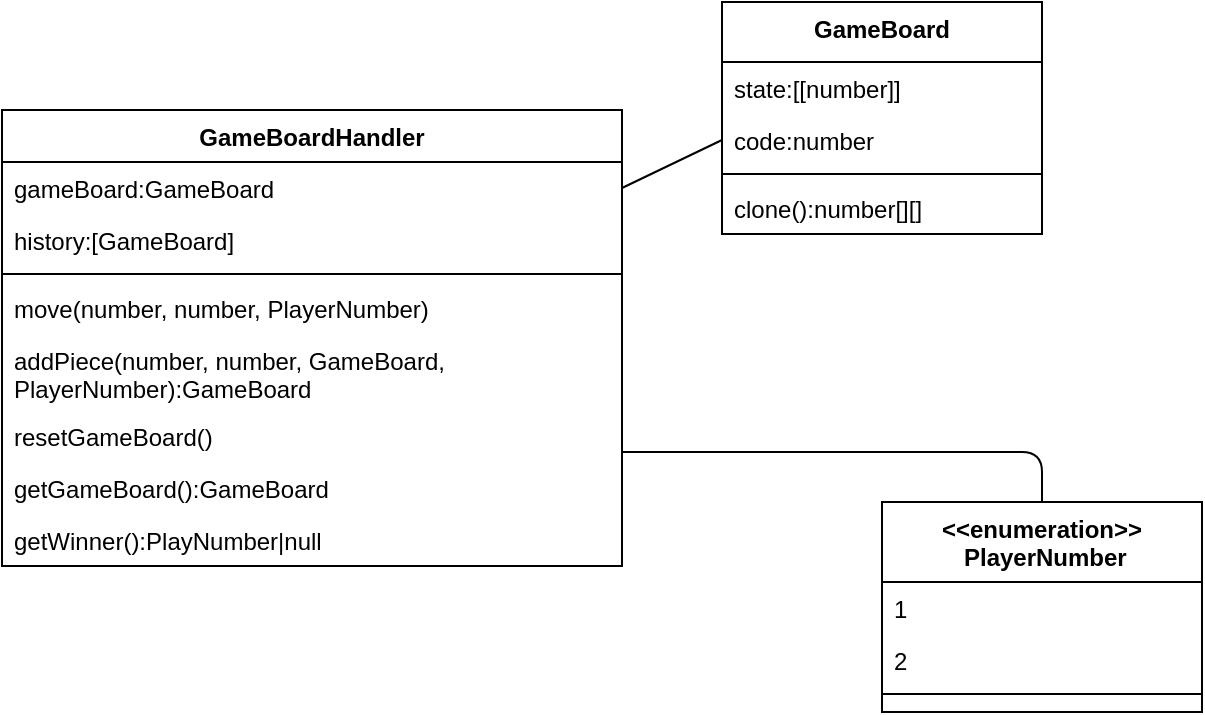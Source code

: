 <mxfile>
    <diagram id="C5RBs43oDa-KdzZeNtuy" name="Page-1">
        <mxGraphModel dx="870" dy="580" grid="1" gridSize="10" guides="1" tooltips="1" connect="1" arrows="1" fold="1" page="1" pageScale="1" pageWidth="1000" pageHeight="1169" math="0" shadow="0">
            <root>
                <mxCell id="WIyWlLk6GJQsqaUBKTNV-0"/>
                <mxCell id="WIyWlLk6GJQsqaUBKTNV-1" parent="WIyWlLk6GJQsqaUBKTNV-0"/>
                <mxCell id="5" value="GameBoard" style="swimlane;fontStyle=1;align=center;verticalAlign=top;childLayout=stackLayout;horizontal=1;startSize=30;horizontalStack=0;resizeParent=1;resizeLast=0;collapsible=1;marginBottom=0;rounded=0;shadow=0;strokeWidth=1;" parent="WIyWlLk6GJQsqaUBKTNV-1" vertex="1">
                    <mxGeometry x="370" y="540" width="160" height="116" as="geometry">
                        <mxRectangle x="120" y="360" width="160" height="26" as="alternateBounds"/>
                    </mxGeometry>
                </mxCell>
                <mxCell id="6" value="state:[[number]]" style="text;align=left;verticalAlign=top;spacingLeft=4;spacingRight=4;overflow=hidden;rotatable=0;points=[[0,0.5],[1,0.5]];portConstraint=eastwest;" parent="5" vertex="1">
                    <mxGeometry y="30" width="160" height="26" as="geometry"/>
                </mxCell>
                <mxCell id="7" value="code:number" style="text;align=left;verticalAlign=top;spacingLeft=4;spacingRight=4;overflow=hidden;rotatable=0;points=[[0,0.5],[1,0.5]];portConstraint=eastwest;rounded=0;shadow=0;html=0;" parent="5" vertex="1">
                    <mxGeometry y="56" width="160" height="26" as="geometry"/>
                </mxCell>
                <mxCell id="8" value="" style="line;html=1;strokeWidth=1;align=left;verticalAlign=middle;spacingTop=-1;spacingLeft=3;spacingRight=3;rotatable=0;labelPosition=right;points=[];portConstraint=eastwest;" parent="5" vertex="1">
                    <mxGeometry y="82" width="160" height="8" as="geometry"/>
                </mxCell>
                <mxCell id="9" value="clone():number[][]" style="text;align=left;verticalAlign=top;spacingLeft=4;spacingRight=4;overflow=hidden;rotatable=0;points=[[0,0.5],[1,0.5]];portConstraint=eastwest;fontStyle=0" parent="5" vertex="1">
                    <mxGeometry y="90" width="160" height="26" as="geometry"/>
                </mxCell>
                <mxCell id="10" value="GameBoardHandler" style="swimlane;fontStyle=1;align=center;verticalAlign=top;childLayout=stackLayout;horizontal=1;startSize=26;horizontalStack=0;resizeParent=1;resizeLast=0;collapsible=1;marginBottom=0;rounded=0;shadow=0;strokeWidth=1;" parent="WIyWlLk6GJQsqaUBKTNV-1" vertex="1">
                    <mxGeometry x="10" y="594" width="310" height="228" as="geometry">
                        <mxRectangle x="120" y="360" width="160" height="26" as="alternateBounds"/>
                    </mxGeometry>
                </mxCell>
                <mxCell id="11" value="gameBoard:GameBoard" style="text;align=left;verticalAlign=top;spacingLeft=4;spacingRight=4;overflow=hidden;rotatable=0;points=[[0,0.5],[1,0.5]];portConstraint=eastwest;" parent="10" vertex="1">
                    <mxGeometry y="26" width="310" height="26" as="geometry"/>
                </mxCell>
                <mxCell id="12" value="history:[GameBoard]" style="text;align=left;verticalAlign=top;spacingLeft=4;spacingRight=4;overflow=hidden;rotatable=0;points=[[0,0.5],[1,0.5]];portConstraint=eastwest;rounded=0;shadow=0;html=0;" parent="10" vertex="1">
                    <mxGeometry y="52" width="310" height="26" as="geometry"/>
                </mxCell>
                <mxCell id="13" value="" style="line;html=1;strokeWidth=1;align=left;verticalAlign=middle;spacingTop=-1;spacingLeft=3;spacingRight=3;rotatable=0;labelPosition=right;points=[];portConstraint=eastwest;" parent="10" vertex="1">
                    <mxGeometry y="78" width="310" height="8" as="geometry"/>
                </mxCell>
                <mxCell id="14" value="move(number, number, PlayerNumber)" style="text;align=left;verticalAlign=top;spacingLeft=4;spacingRight=4;overflow=hidden;rotatable=0;points=[[0,0.5],[1,0.5]];portConstraint=eastwest;fontStyle=0" parent="10" vertex="1">
                    <mxGeometry y="86" width="310" height="26" as="geometry"/>
                </mxCell>
                <mxCell id="37" value="addPiece(number, number, GameBoard, &#10;PlayerNumber):GameBoard" style="text;strokeColor=none;fillColor=none;align=left;verticalAlign=top;spacingLeft=4;spacingRight=4;overflow=hidden;rotatable=0;points=[[0,0.5],[1,0.5]];portConstraint=eastwest;" parent="10" vertex="1">
                    <mxGeometry y="112" width="310" height="38" as="geometry"/>
                </mxCell>
                <mxCell id="38" value="resetGameBoard()" style="text;strokeColor=none;fillColor=none;align=left;verticalAlign=top;spacingLeft=4;spacingRight=4;overflow=hidden;rotatable=0;points=[[0,0.5],[1,0.5]];portConstraint=eastwest;" parent="10" vertex="1">
                    <mxGeometry y="150" width="310" height="26" as="geometry"/>
                </mxCell>
                <mxCell id="36" value="getGameBoard():GameBoard" style="text;strokeColor=none;fillColor=none;align=left;verticalAlign=top;spacingLeft=4;spacingRight=4;overflow=hidden;rotatable=0;points=[[0,0.5],[1,0.5]];portConstraint=eastwest;" parent="10" vertex="1">
                    <mxGeometry y="176" width="310" height="26" as="geometry"/>
                </mxCell>
                <mxCell id="39" value="getWinner():PlayNumber|null" style="text;strokeColor=none;fillColor=none;align=left;verticalAlign=top;spacingLeft=4;spacingRight=4;overflow=hidden;rotatable=0;points=[[0,0.5],[1,0.5]];portConstraint=eastwest;" parent="10" vertex="1">
                    <mxGeometry y="202" width="310" height="26" as="geometry"/>
                </mxCell>
                <mxCell id="21" value="&lt;&lt;enumeration&gt;&gt;&#10; PlayerNumber" style="swimlane;fontStyle=1;align=center;verticalAlign=top;childLayout=stackLayout;horizontal=1;startSize=40;horizontalStack=0;resizeParent=1;resizeLast=0;collapsible=1;marginBottom=0;rounded=0;shadow=0;strokeWidth=1;" parent="WIyWlLk6GJQsqaUBKTNV-1" vertex="1">
                    <mxGeometry x="450" y="790" width="160" height="105" as="geometry">
                        <mxRectangle x="120" y="360" width="160" height="26" as="alternateBounds"/>
                    </mxGeometry>
                </mxCell>
                <mxCell id="22" value="1" style="text;align=left;verticalAlign=top;spacingLeft=4;spacingRight=4;overflow=hidden;rotatable=0;points=[[0,0.5],[1,0.5]];portConstraint=eastwest;" parent="21" vertex="1">
                    <mxGeometry y="40" width="160" height="26" as="geometry"/>
                </mxCell>
                <mxCell id="23" value="2" style="text;align=left;verticalAlign=top;spacingLeft=4;spacingRight=4;overflow=hidden;rotatable=0;points=[[0,0.5],[1,0.5]];portConstraint=eastwest;rounded=0;shadow=0;html=0;" parent="21" vertex="1">
                    <mxGeometry y="66" width="160" height="26" as="geometry"/>
                </mxCell>
                <mxCell id="24" value="" style="line;html=1;strokeWidth=1;align=left;verticalAlign=middle;spacingTop=-1;spacingLeft=3;spacingRight=3;rotatable=0;labelPosition=right;points=[];portConstraint=eastwest;" parent="21" vertex="1">
                    <mxGeometry y="92" width="160" height="8" as="geometry"/>
                </mxCell>
                <mxCell id="30" value="" style="endArrow=none;html=1;entryX=1;entryY=0.5;entryDx=0;entryDy=0;exitX=0;exitY=0.5;exitDx=0;exitDy=0;" parent="WIyWlLk6GJQsqaUBKTNV-1" source="7" target="11" edge="1">
                    <mxGeometry width="50" height="50" relative="1" as="geometry">
                        <mxPoint x="380" y="630" as="sourcePoint"/>
                        <mxPoint x="430" y="580" as="targetPoint"/>
                    </mxGeometry>
                </mxCell>
                <mxCell id="32" value="" style="endArrow=none;html=1;entryX=1;entryY=0.75;entryDx=0;entryDy=0;exitX=0.5;exitY=0;exitDx=0;exitDy=0;edgeStyle=orthogonalEdgeStyle;" parent="WIyWlLk6GJQsqaUBKTNV-1" source="21" target="10" edge="1">
                    <mxGeometry width="50" height="50" relative="1" as="geometry">
                        <mxPoint x="390" y="770" as="sourcePoint"/>
                        <mxPoint x="440" y="720" as="targetPoint"/>
                    </mxGeometry>
                </mxCell>
            </root>
        </mxGraphModel>
    </diagram>
</mxfile>